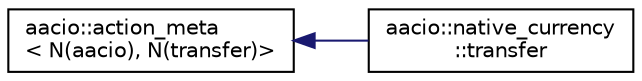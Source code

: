 digraph "Graphical Class Hierarchy"
{
  edge [fontname="Helvetica",fontsize="10",labelfontname="Helvetica",labelfontsize="10"];
  node [fontname="Helvetica",fontsize="10",shape=record];
  rankdir="LR";
  Node0 [label="aacio::action_meta\l\< N(aacio), N(transfer)\>",height=0.2,width=0.4,color="black", fillcolor="white", style="filled",URL="$structaacio_1_1action__meta.html"];
  Node0 -> Node1 [dir="back",color="midnightblue",fontsize="10",style="solid",fontname="Helvetica"];
  Node1 [label="aacio::native_currency\l::transfer",height=0.2,width=0.4,color="black", fillcolor="white", style="filled",URL="$structaacio_1_1native__currency_1_1transfer.html"];
}
